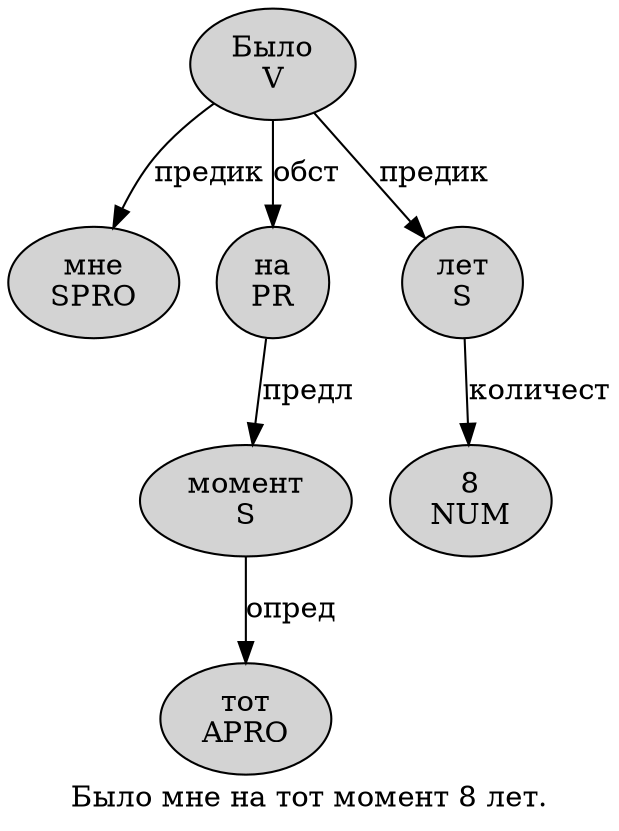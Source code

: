 digraph SENTENCE_4575 {
	graph [label="Было мне на тот момент 8 лет."]
	node [style=filled]
		0 [label="Было
V" color="" fillcolor=lightgray penwidth=1 shape=ellipse]
		1 [label="мне
SPRO" color="" fillcolor=lightgray penwidth=1 shape=ellipse]
		2 [label="на
PR" color="" fillcolor=lightgray penwidth=1 shape=ellipse]
		3 [label="тот
APRO" color="" fillcolor=lightgray penwidth=1 shape=ellipse]
		4 [label="момент
S" color="" fillcolor=lightgray penwidth=1 shape=ellipse]
		5 [label="8
NUM" color="" fillcolor=lightgray penwidth=1 shape=ellipse]
		6 [label="лет
S" color="" fillcolor=lightgray penwidth=1 shape=ellipse]
			6 -> 5 [label="количест"]
			0 -> 1 [label="предик"]
			0 -> 2 [label="обст"]
			0 -> 6 [label="предик"]
			2 -> 4 [label="предл"]
			4 -> 3 [label="опред"]
}
